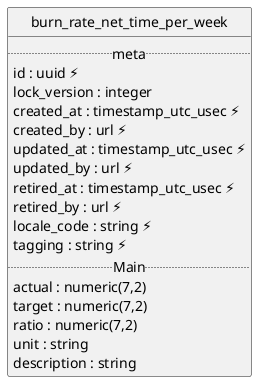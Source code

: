 @startuml uml
skinparam monochrome true
skinparam linetype ortho
hide circle

entity burn_rate_net_time_per_week {
  .. meta ..
  id : uuid ⚡
  lock_version : integer
  created_at : timestamp_utc_usec ⚡
  created_by : url ⚡
  updated_at : timestamp_utc_usec ⚡
  updated_by : url ⚡
  retired_at : timestamp_utc_usec ⚡
  retired_by : url ⚡
  locale_code : string ⚡
  tagging : string ⚡
  .. Main ..
  actual : numeric(7,2)
  target : numeric(7,2)
  ratio : numeric(7,2)
  unit : string
  description : string
}

@enduml
